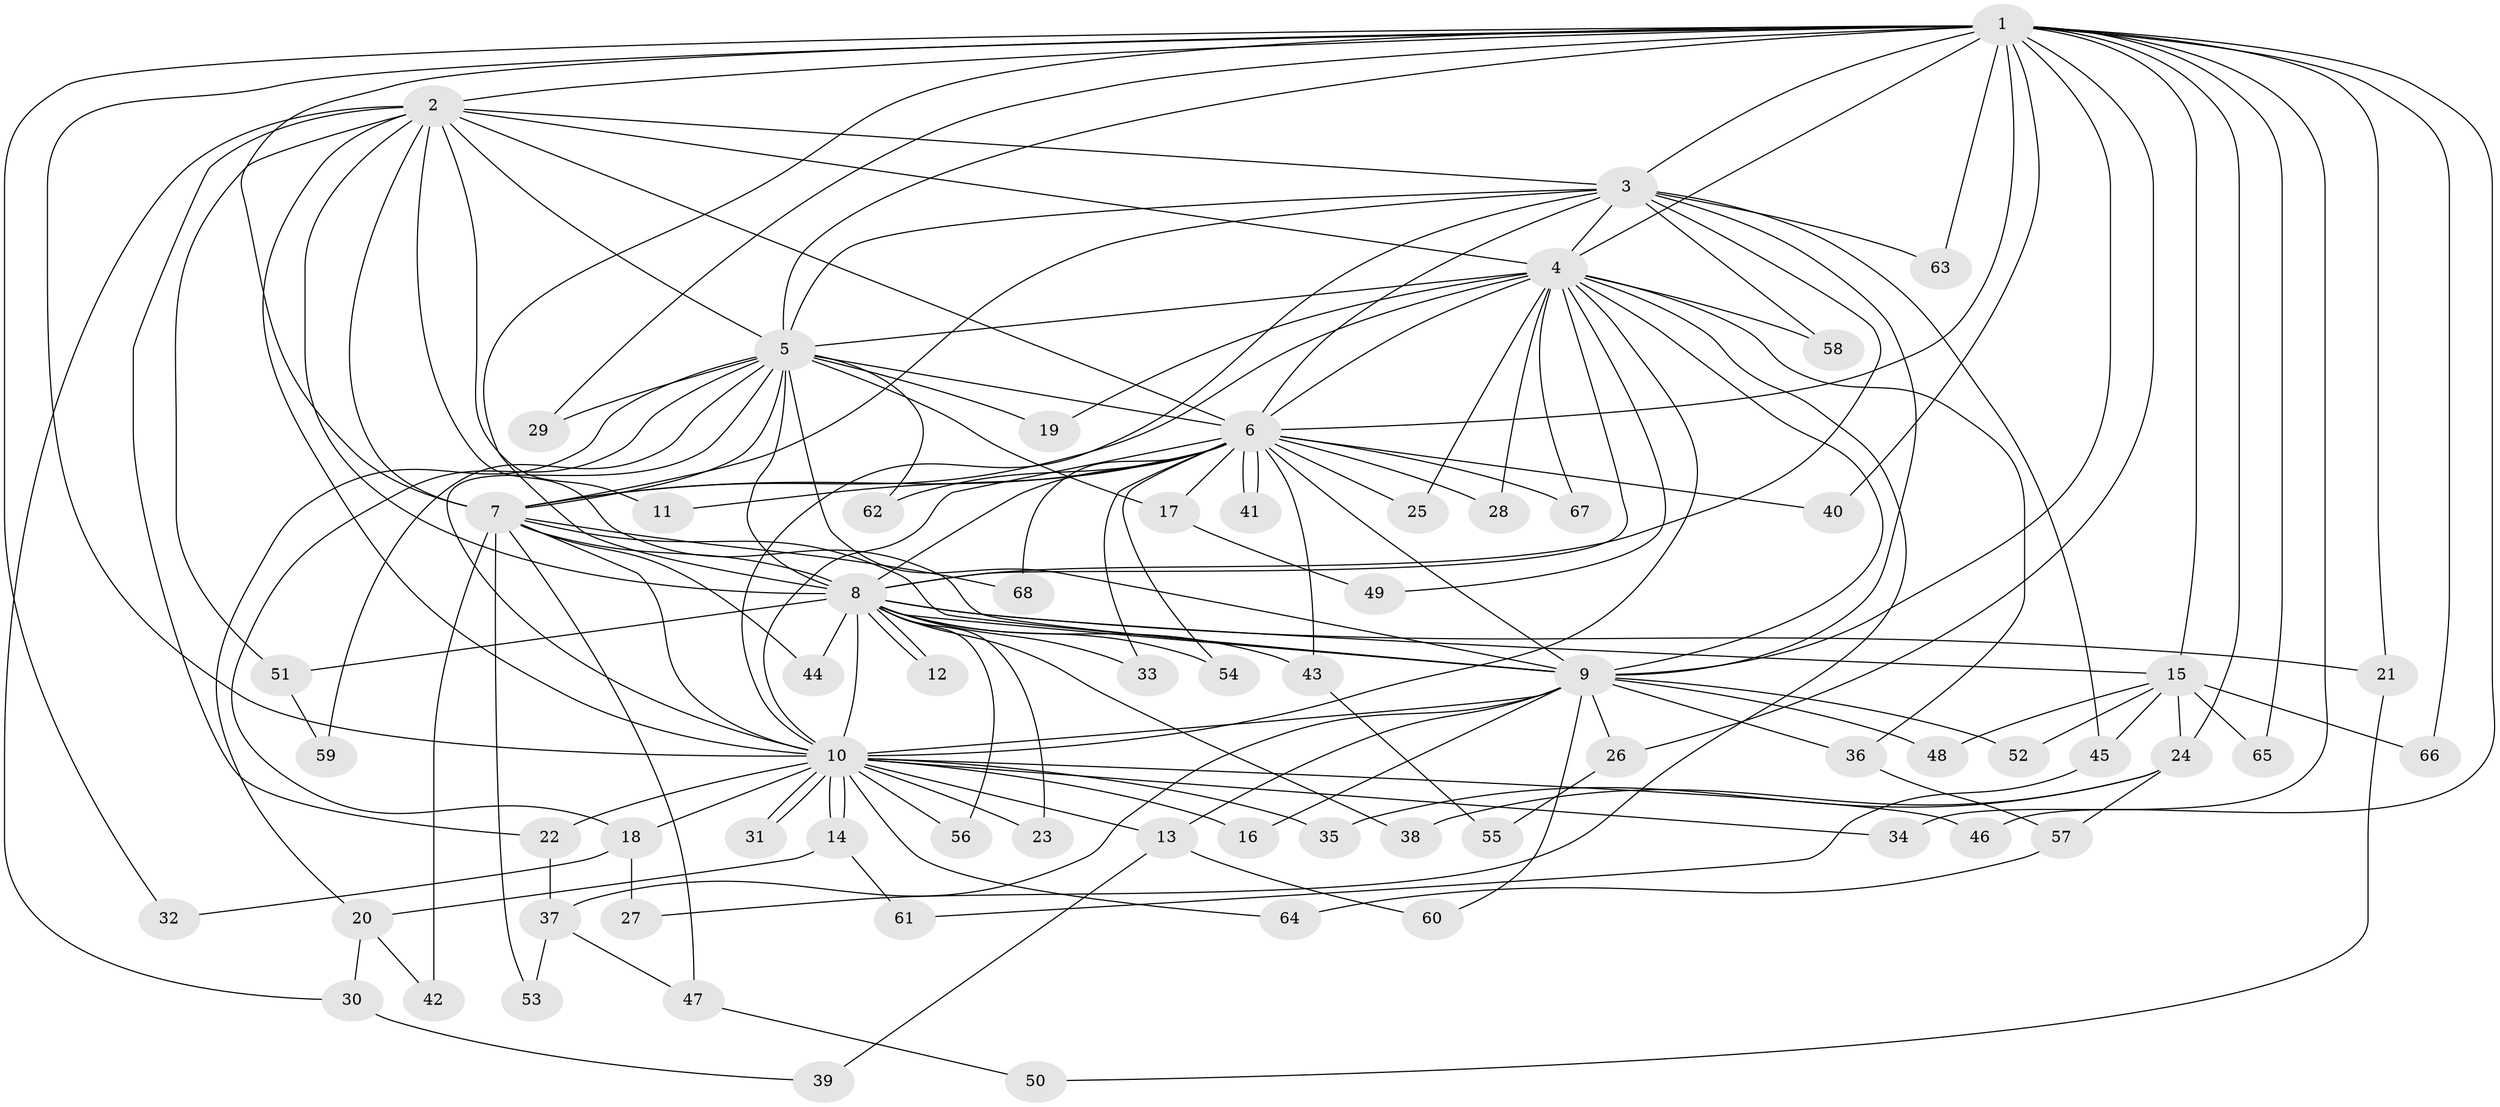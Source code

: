 // coarse degree distribution, {15: 0.037037037037037035, 1: 0.3333333333333333, 2: 0.4444444444444444, 3: 0.07407407407407407, 8: 0.037037037037037035, 6: 0.037037037037037035, 20: 0.037037037037037035}
// Generated by graph-tools (version 1.1) at 2025/49/03/04/25 21:49:09]
// undirected, 68 vertices, 161 edges
graph export_dot {
graph [start="1"]
  node [color=gray90,style=filled];
  1;
  2;
  3;
  4;
  5;
  6;
  7;
  8;
  9;
  10;
  11;
  12;
  13;
  14;
  15;
  16;
  17;
  18;
  19;
  20;
  21;
  22;
  23;
  24;
  25;
  26;
  27;
  28;
  29;
  30;
  31;
  32;
  33;
  34;
  35;
  36;
  37;
  38;
  39;
  40;
  41;
  42;
  43;
  44;
  45;
  46;
  47;
  48;
  49;
  50;
  51;
  52;
  53;
  54;
  55;
  56;
  57;
  58;
  59;
  60;
  61;
  62;
  63;
  64;
  65;
  66;
  67;
  68;
  1 -- 2;
  1 -- 3;
  1 -- 4;
  1 -- 5;
  1 -- 6;
  1 -- 7;
  1 -- 8;
  1 -- 9;
  1 -- 10;
  1 -- 15;
  1 -- 21;
  1 -- 24;
  1 -- 26;
  1 -- 29;
  1 -- 32;
  1 -- 34;
  1 -- 40;
  1 -- 46;
  1 -- 63;
  1 -- 65;
  1 -- 66;
  2 -- 3;
  2 -- 4;
  2 -- 5;
  2 -- 6;
  2 -- 7;
  2 -- 8;
  2 -- 9;
  2 -- 10;
  2 -- 11;
  2 -- 22;
  2 -- 30;
  2 -- 51;
  3 -- 4;
  3 -- 5;
  3 -- 6;
  3 -- 7;
  3 -- 8;
  3 -- 9;
  3 -- 10;
  3 -- 45;
  3 -- 58;
  3 -- 63;
  4 -- 5;
  4 -- 6;
  4 -- 7;
  4 -- 8;
  4 -- 9;
  4 -- 10;
  4 -- 19;
  4 -- 25;
  4 -- 27;
  4 -- 28;
  4 -- 36;
  4 -- 49;
  4 -- 58;
  4 -- 67;
  5 -- 6;
  5 -- 7;
  5 -- 8;
  5 -- 9;
  5 -- 10;
  5 -- 17;
  5 -- 18;
  5 -- 19;
  5 -- 20;
  5 -- 29;
  5 -- 59;
  5 -- 62;
  6 -- 7;
  6 -- 8;
  6 -- 9;
  6 -- 10;
  6 -- 11;
  6 -- 17;
  6 -- 25;
  6 -- 28;
  6 -- 33;
  6 -- 40;
  6 -- 41;
  6 -- 41;
  6 -- 43;
  6 -- 54;
  6 -- 62;
  6 -- 67;
  6 -- 68;
  7 -- 8;
  7 -- 9;
  7 -- 10;
  7 -- 42;
  7 -- 44;
  7 -- 47;
  7 -- 53;
  7 -- 68;
  8 -- 9;
  8 -- 10;
  8 -- 12;
  8 -- 12;
  8 -- 15;
  8 -- 21;
  8 -- 23;
  8 -- 33;
  8 -- 38;
  8 -- 43;
  8 -- 44;
  8 -- 51;
  8 -- 54;
  8 -- 56;
  9 -- 10;
  9 -- 13;
  9 -- 16;
  9 -- 26;
  9 -- 36;
  9 -- 37;
  9 -- 48;
  9 -- 52;
  9 -- 60;
  10 -- 13;
  10 -- 14;
  10 -- 14;
  10 -- 16;
  10 -- 18;
  10 -- 22;
  10 -- 23;
  10 -- 31;
  10 -- 31;
  10 -- 34;
  10 -- 35;
  10 -- 46;
  10 -- 56;
  10 -- 64;
  13 -- 39;
  13 -- 60;
  14 -- 20;
  14 -- 61;
  15 -- 24;
  15 -- 45;
  15 -- 48;
  15 -- 52;
  15 -- 65;
  15 -- 66;
  17 -- 49;
  18 -- 27;
  18 -- 32;
  20 -- 30;
  20 -- 42;
  21 -- 50;
  22 -- 37;
  24 -- 35;
  24 -- 38;
  24 -- 57;
  26 -- 55;
  30 -- 39;
  36 -- 57;
  37 -- 47;
  37 -- 53;
  43 -- 55;
  45 -- 61;
  47 -- 50;
  51 -- 59;
  57 -- 64;
}
